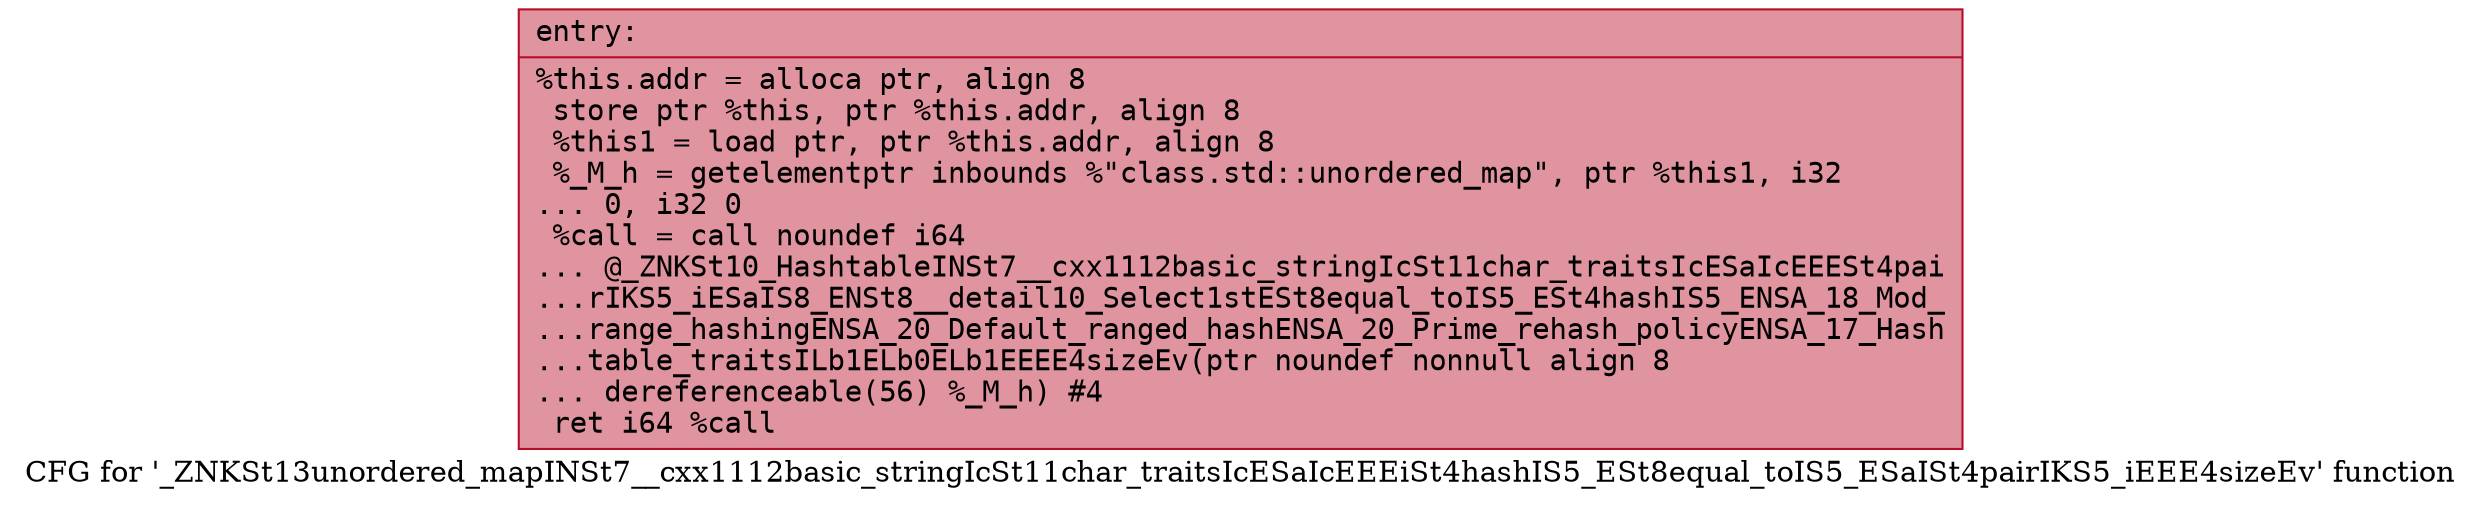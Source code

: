 digraph "CFG for '_ZNKSt13unordered_mapINSt7__cxx1112basic_stringIcSt11char_traitsIcESaIcEEEiSt4hashIS5_ESt8equal_toIS5_ESaISt4pairIKS5_iEEE4sizeEv' function" {
	label="CFG for '_ZNKSt13unordered_mapINSt7__cxx1112basic_stringIcSt11char_traitsIcESaIcEEEiSt4hashIS5_ESt8equal_toIS5_ESaISt4pairIKS5_iEEE4sizeEv' function";

	Node0x55c7e0968990 [shape=record,color="#b70d28ff", style=filled, fillcolor="#b70d2870" fontname="Courier",label="{entry:\l|  %this.addr = alloca ptr, align 8\l  store ptr %this, ptr %this.addr, align 8\l  %this1 = load ptr, ptr %this.addr, align 8\l  %_M_h = getelementptr inbounds %\"class.std::unordered_map\", ptr %this1, i32\l... 0, i32 0\l  %call = call noundef i64\l... @_ZNKSt10_HashtableINSt7__cxx1112basic_stringIcSt11char_traitsIcESaIcEEESt4pai\l...rIKS5_iESaIS8_ENSt8__detail10_Select1stESt8equal_toIS5_ESt4hashIS5_ENSA_18_Mod_\l...range_hashingENSA_20_Default_ranged_hashENSA_20_Prime_rehash_policyENSA_17_Hash\l...table_traitsILb1ELb0ELb1EEEE4sizeEv(ptr noundef nonnull align 8\l... dereferenceable(56) %_M_h) #4\l  ret i64 %call\l}"];
}
